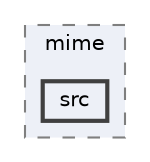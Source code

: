 digraph "src"
{
 // INTERACTIVE_SVG=YES
 // LATEX_PDF_SIZE
  bgcolor="transparent";
  edge [fontname=Helvetica,fontsize=10,labelfontname=Helvetica,labelfontsize=10];
  node [fontname=Helvetica,fontsize=10,shape=box,height=0.2,width=0.4];
  compound=true
  subgraph clusterdir_4e7a69d9fb790f05d68aa5ff29db8e52 {
    graph [ bgcolor="#edf0f7", pencolor="grey50", label="mime", fontname=Helvetica,fontsize=10 style="filled,dashed", URL="dir_4e7a69d9fb790f05d68aa5ff29db8e52.html",tooltip=""]
  dir_6a5054a57612c7bb2e36014fcb6c0155 [label="src", fillcolor="#edf0f7", color="grey25", style="filled,bold", URL="dir_6a5054a57612c7bb2e36014fcb6c0155.html",tooltip=""];
  }
}
